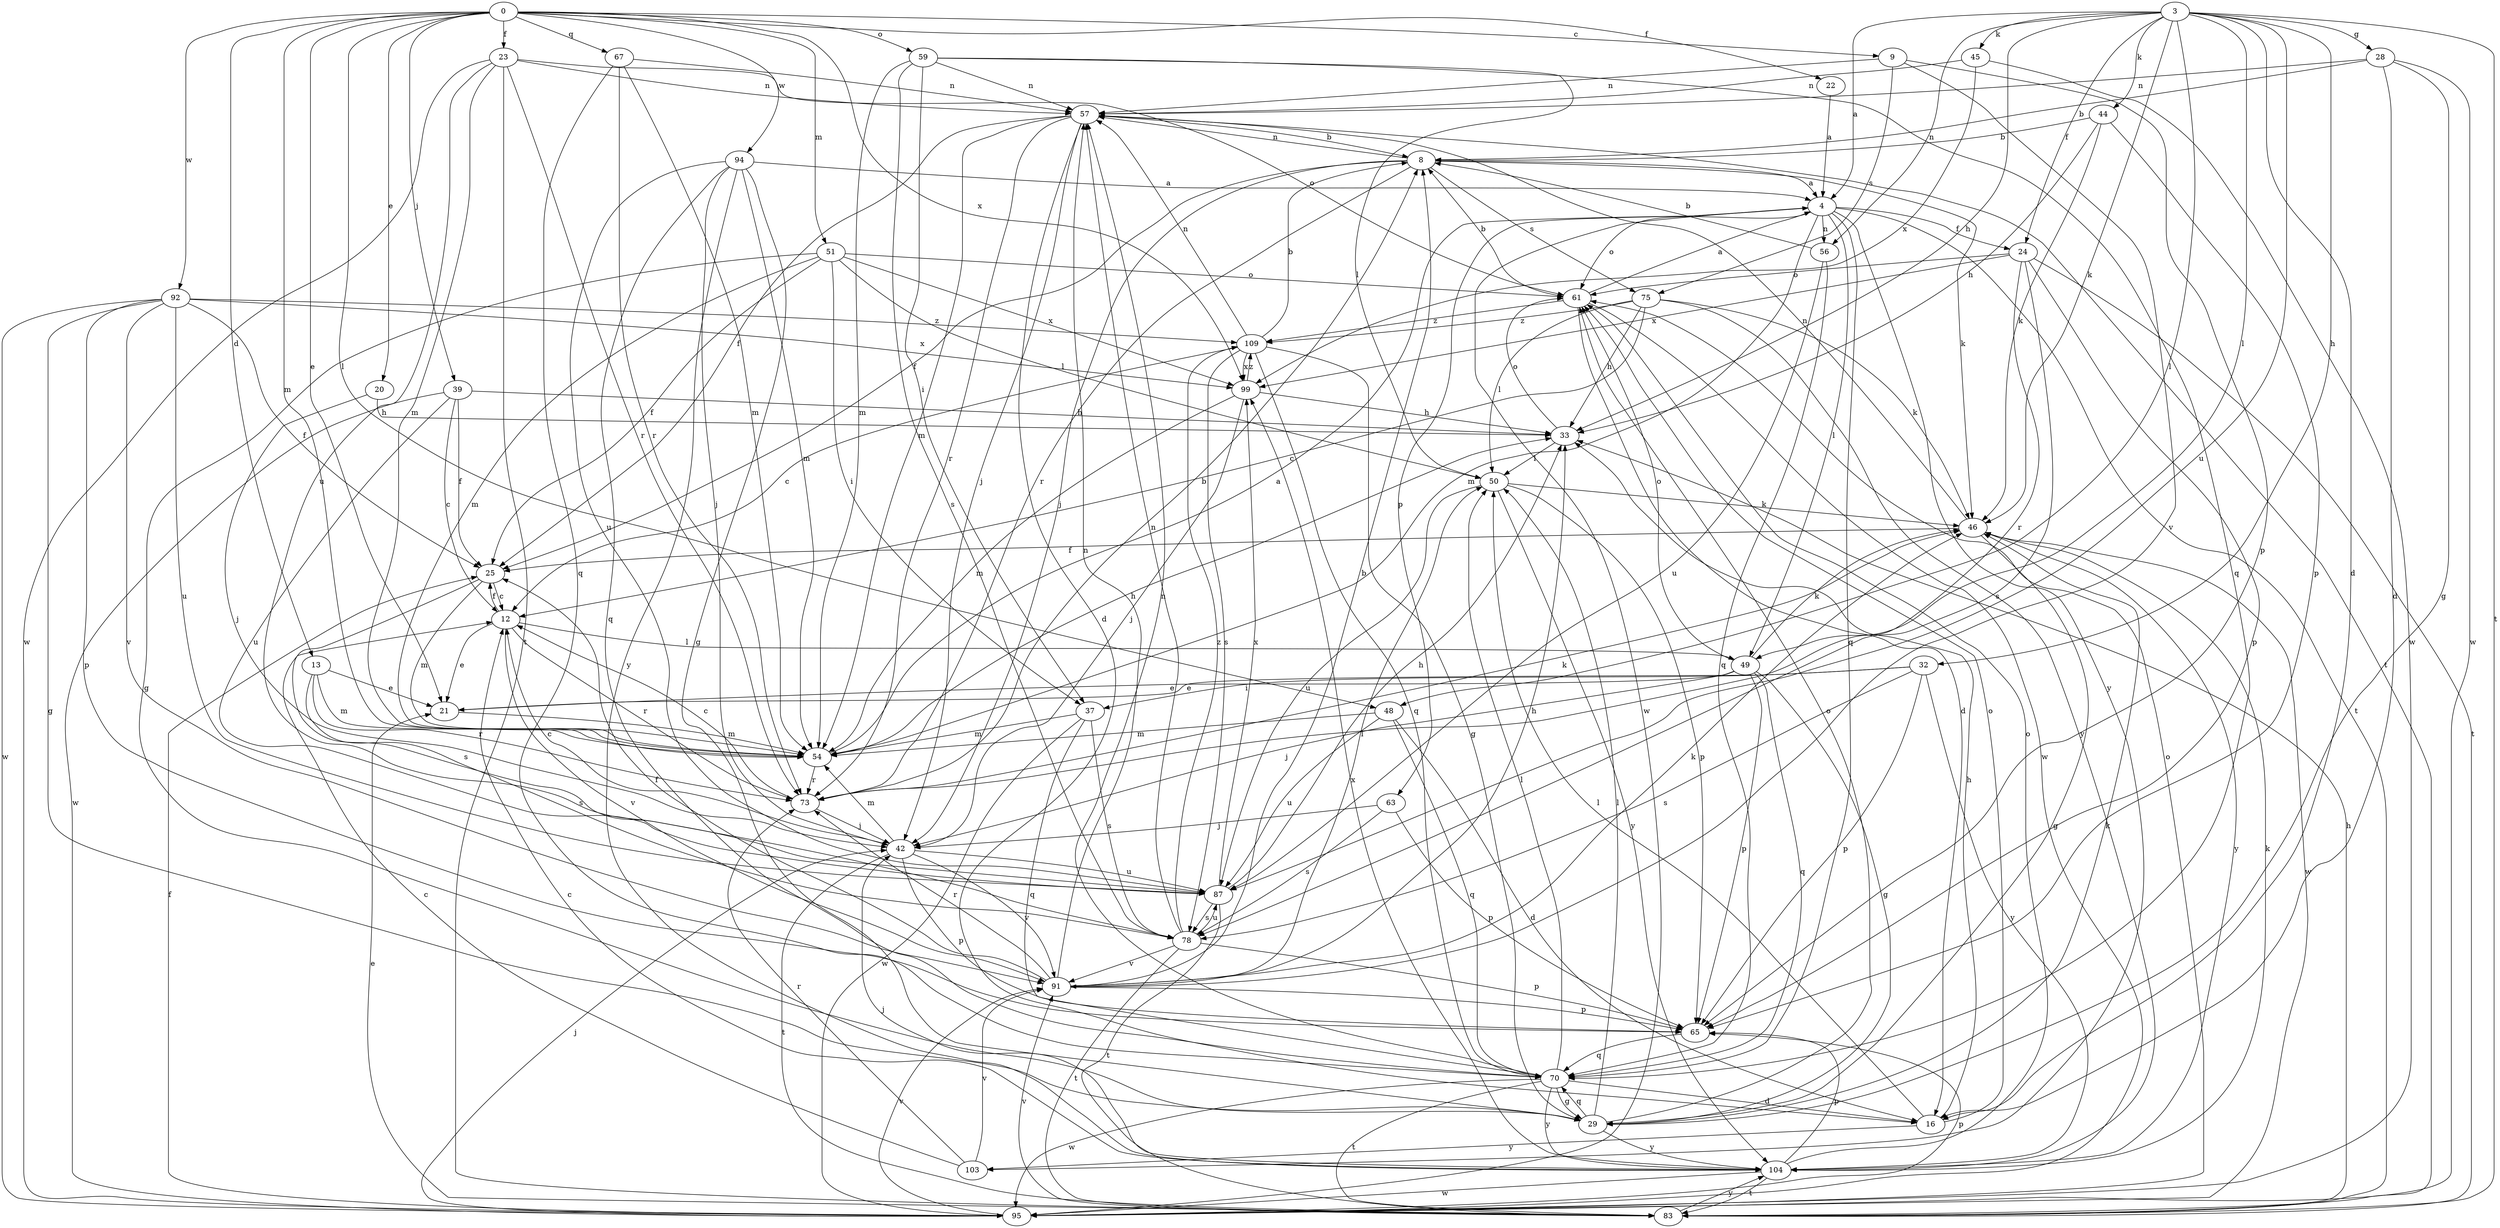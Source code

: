 strict digraph  {
0;
3;
4;
8;
9;
12;
13;
16;
20;
21;
22;
23;
24;
25;
28;
29;
32;
33;
37;
39;
42;
44;
45;
46;
48;
49;
50;
51;
54;
56;
57;
59;
61;
63;
65;
67;
70;
73;
75;
78;
83;
87;
91;
92;
94;
95;
99;
103;
104;
109;
0 -> 9  [label=c];
0 -> 13  [label=d];
0 -> 20  [label=e];
0 -> 21  [label=e];
0 -> 22  [label=f];
0 -> 23  [label=f];
0 -> 39  [label=j];
0 -> 48  [label=l];
0 -> 51  [label=m];
0 -> 54  [label=m];
0 -> 59  [label=o];
0 -> 67  [label=q];
0 -> 92  [label=w];
0 -> 94  [label=w];
0 -> 99  [label=x];
3 -> 4  [label=a];
3 -> 16  [label=d];
3 -> 24  [label=f];
3 -> 28  [label=g];
3 -> 32  [label=h];
3 -> 33  [label=h];
3 -> 44  [label=k];
3 -> 45  [label=k];
3 -> 46  [label=k];
3 -> 48  [label=l];
3 -> 49  [label=l];
3 -> 56  [label=n];
3 -> 83  [label=t];
3 -> 87  [label=u];
4 -> 24  [label=f];
4 -> 49  [label=l];
4 -> 54  [label=m];
4 -> 56  [label=n];
4 -> 61  [label=o];
4 -> 63  [label=p];
4 -> 70  [label=q];
4 -> 83  [label=t];
4 -> 95  [label=w];
4 -> 103  [label=y];
8 -> 4  [label=a];
8 -> 25  [label=f];
8 -> 42  [label=j];
8 -> 46  [label=k];
8 -> 57  [label=n];
8 -> 73  [label=r];
8 -> 75  [label=s];
9 -> 57  [label=n];
9 -> 65  [label=p];
9 -> 75  [label=s];
9 -> 91  [label=v];
12 -> 21  [label=e];
12 -> 25  [label=f];
12 -> 49  [label=l];
12 -> 73  [label=r];
12 -> 91  [label=v];
13 -> 21  [label=e];
13 -> 54  [label=m];
13 -> 73  [label=r];
13 -> 78  [label=s];
16 -> 33  [label=h];
16 -> 50  [label=l];
16 -> 61  [label=o];
16 -> 103  [label=y];
20 -> 33  [label=h];
20 -> 42  [label=j];
21 -> 54  [label=m];
22 -> 4  [label=a];
23 -> 54  [label=m];
23 -> 57  [label=n];
23 -> 61  [label=o];
23 -> 73  [label=r];
23 -> 83  [label=t];
23 -> 87  [label=u];
23 -> 95  [label=w];
24 -> 61  [label=o];
24 -> 65  [label=p];
24 -> 73  [label=r];
24 -> 78  [label=s];
24 -> 83  [label=t];
24 -> 99  [label=x];
25 -> 12  [label=c];
25 -> 54  [label=m];
25 -> 78  [label=s];
28 -> 8  [label=b];
28 -> 16  [label=d];
28 -> 29  [label=g];
28 -> 57  [label=n];
28 -> 95  [label=w];
29 -> 46  [label=k];
29 -> 50  [label=l];
29 -> 61  [label=o];
29 -> 70  [label=q];
29 -> 104  [label=y];
32 -> 21  [label=e];
32 -> 37  [label=i];
32 -> 65  [label=p];
32 -> 78  [label=s];
32 -> 104  [label=y];
33 -> 50  [label=l];
33 -> 61  [label=o];
37 -> 54  [label=m];
37 -> 70  [label=q];
37 -> 78  [label=s];
37 -> 95  [label=w];
39 -> 12  [label=c];
39 -> 25  [label=f];
39 -> 33  [label=h];
39 -> 87  [label=u];
39 -> 95  [label=w];
42 -> 12  [label=c];
42 -> 54  [label=m];
42 -> 65  [label=p];
42 -> 83  [label=t];
42 -> 87  [label=u];
42 -> 91  [label=v];
44 -> 8  [label=b];
44 -> 33  [label=h];
44 -> 46  [label=k];
44 -> 65  [label=p];
45 -> 57  [label=n];
45 -> 95  [label=w];
45 -> 99  [label=x];
46 -> 25  [label=f];
46 -> 29  [label=g];
46 -> 57  [label=n];
46 -> 95  [label=w];
46 -> 104  [label=y];
48 -> 16  [label=d];
48 -> 54  [label=m];
48 -> 70  [label=q];
48 -> 87  [label=u];
49 -> 21  [label=e];
49 -> 29  [label=g];
49 -> 42  [label=j];
49 -> 46  [label=k];
49 -> 61  [label=o];
49 -> 65  [label=p];
49 -> 70  [label=q];
50 -> 46  [label=k];
50 -> 65  [label=p];
50 -> 87  [label=u];
50 -> 104  [label=y];
51 -> 25  [label=f];
51 -> 29  [label=g];
51 -> 37  [label=i];
51 -> 50  [label=l];
51 -> 54  [label=m];
51 -> 61  [label=o];
51 -> 99  [label=x];
54 -> 4  [label=a];
54 -> 33  [label=h];
54 -> 73  [label=r];
56 -> 8  [label=b];
56 -> 70  [label=q];
56 -> 87  [label=u];
57 -> 8  [label=b];
57 -> 16  [label=d];
57 -> 25  [label=f];
57 -> 42  [label=j];
57 -> 54  [label=m];
57 -> 73  [label=r];
57 -> 83  [label=t];
59 -> 37  [label=i];
59 -> 50  [label=l];
59 -> 54  [label=m];
59 -> 57  [label=n];
59 -> 70  [label=q];
59 -> 78  [label=s];
61 -> 4  [label=a];
61 -> 8  [label=b];
61 -> 16  [label=d];
61 -> 95  [label=w];
61 -> 109  [label=z];
63 -> 42  [label=j];
63 -> 65  [label=p];
63 -> 78  [label=s];
65 -> 70  [label=q];
67 -> 54  [label=m];
67 -> 57  [label=n];
67 -> 70  [label=q];
67 -> 73  [label=r];
70 -> 16  [label=d];
70 -> 29  [label=g];
70 -> 50  [label=l];
70 -> 57  [label=n];
70 -> 83  [label=t];
70 -> 95  [label=w];
70 -> 104  [label=y];
73 -> 8  [label=b];
73 -> 12  [label=c];
73 -> 42  [label=j];
73 -> 46  [label=k];
75 -> 12  [label=c];
75 -> 33  [label=h];
75 -> 46  [label=k];
75 -> 50  [label=l];
75 -> 104  [label=y];
75 -> 109  [label=z];
78 -> 57  [label=n];
78 -> 65  [label=p];
78 -> 83  [label=t];
78 -> 87  [label=u];
78 -> 91  [label=v];
78 -> 109  [label=z];
83 -> 21  [label=e];
83 -> 33  [label=h];
83 -> 91  [label=v];
83 -> 104  [label=y];
87 -> 33  [label=h];
87 -> 78  [label=s];
87 -> 83  [label=t];
87 -> 99  [label=x];
91 -> 8  [label=b];
91 -> 25  [label=f];
91 -> 33  [label=h];
91 -> 46  [label=k];
91 -> 50  [label=l];
91 -> 57  [label=n];
91 -> 65  [label=p];
91 -> 73  [label=r];
92 -> 25  [label=f];
92 -> 29  [label=g];
92 -> 65  [label=p];
92 -> 87  [label=u];
92 -> 91  [label=v];
92 -> 95  [label=w];
92 -> 99  [label=x];
92 -> 109  [label=z];
94 -> 4  [label=a];
94 -> 29  [label=g];
94 -> 42  [label=j];
94 -> 54  [label=m];
94 -> 70  [label=q];
94 -> 87  [label=u];
94 -> 104  [label=y];
95 -> 25  [label=f];
95 -> 42  [label=j];
95 -> 61  [label=o];
95 -> 65  [label=p];
95 -> 91  [label=v];
99 -> 33  [label=h];
99 -> 42  [label=j];
99 -> 54  [label=m];
99 -> 109  [label=z];
103 -> 12  [label=c];
103 -> 73  [label=r];
103 -> 91  [label=v];
104 -> 12  [label=c];
104 -> 42  [label=j];
104 -> 46  [label=k];
104 -> 61  [label=o];
104 -> 65  [label=p];
104 -> 83  [label=t];
104 -> 95  [label=w];
104 -> 99  [label=x];
109 -> 8  [label=b];
109 -> 12  [label=c];
109 -> 29  [label=g];
109 -> 57  [label=n];
109 -> 70  [label=q];
109 -> 78  [label=s];
109 -> 99  [label=x];
}
